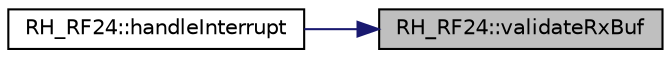 digraph "RH_RF24::validateRxBuf"
{
 // LATEX_PDF_SIZE
  edge [fontname="Helvetica",fontsize="10",labelfontname="Helvetica",labelfontsize="10"];
  node [fontname="Helvetica",fontsize="10",shape=record];
  rankdir="RL";
  Node1 [label="RH_RF24::validateRxBuf",height=0.2,width=0.4,color="black", fillcolor="grey75", style="filled", fontcolor="black",tooltip=" "];
  Node1 -> Node2 [dir="back",color="midnightblue",fontsize="10",style="solid",fontname="Helvetica"];
  Node2 [label="RH_RF24::handleInterrupt",height=0.2,width=0.4,color="black", fillcolor="white", style="filled",URL="$class_r_h___r_f24.html#ace446bd70542adeedf7f7403212e809c",tooltip=" "];
}
